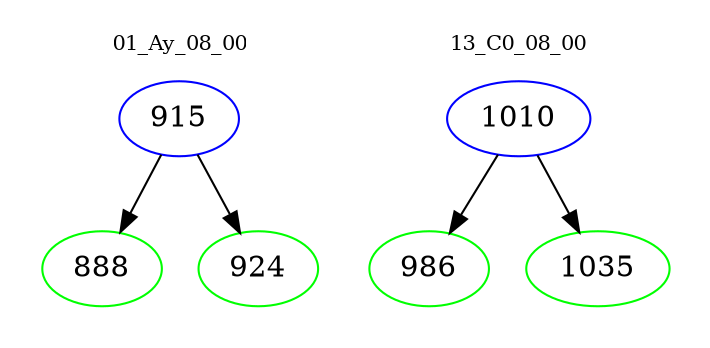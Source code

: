 digraph{
subgraph cluster_0 {
color = white
label = "01_Ay_08_00";
fontsize=10;
T0_915 [label="915", color="blue"]
T0_915 -> T0_888 [color="black"]
T0_888 [label="888", color="green"]
T0_915 -> T0_924 [color="black"]
T0_924 [label="924", color="green"]
}
subgraph cluster_1 {
color = white
label = "13_C0_08_00";
fontsize=10;
T1_1010 [label="1010", color="blue"]
T1_1010 -> T1_986 [color="black"]
T1_986 [label="986", color="green"]
T1_1010 -> T1_1035 [color="black"]
T1_1035 [label="1035", color="green"]
}
}
